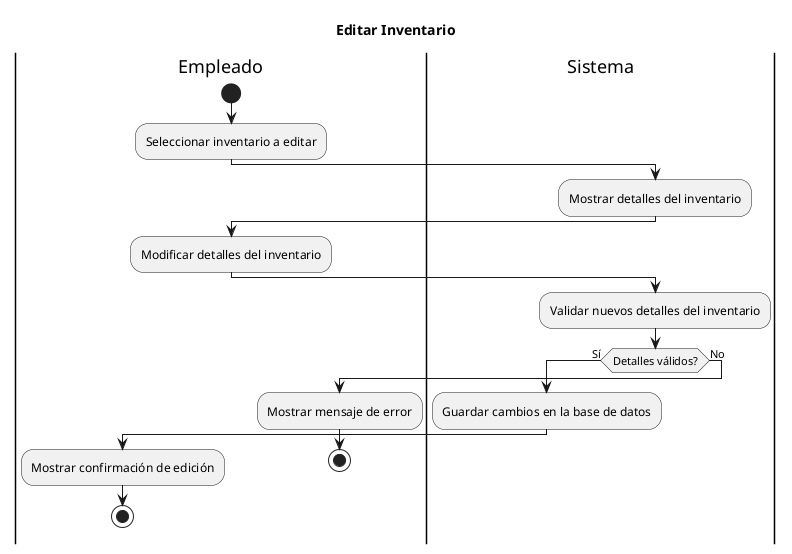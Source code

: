 @startuml da_Editar_Inventario
Title Editar Inventario
|Empleado|
start
:Seleccionar inventario a editar;
|Sistema|
:Mostrar detalles del inventario;
|Empleado|
:Modificar detalles del inventario;
|Sistema|
:Validar nuevos detalles del inventario;
if (Detalles válidos?) then (Sí)
    :Guardar cambios en la base de datos;
    |Empleado|
    :Mostrar confirmación de edición;
    stop
else (No)
    |Empleado|
    :Mostrar mensaje de error;
    stop
endif
@enduml
